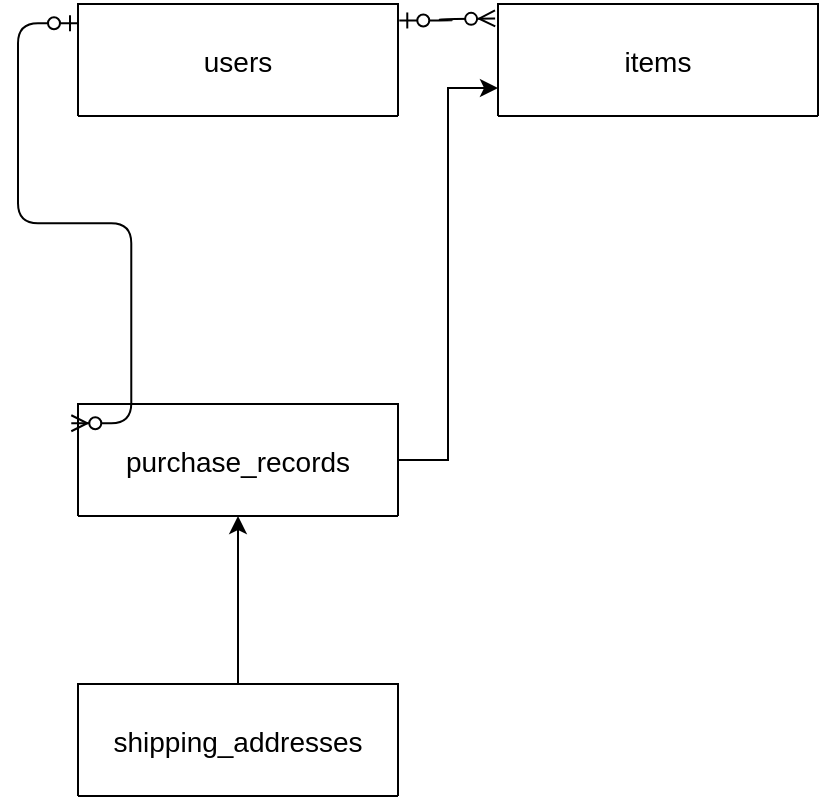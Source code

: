 <mxfile>
    <diagram id="HUGXoQ8isnVOg2FBGazs" name="ページ1">
        <mxGraphModel dx="1280" dy="667" grid="1" gridSize="10" guides="1" tooltips="1" connect="1" arrows="1" fold="1" page="1" pageScale="1" pageWidth="827" pageHeight="1169" math="0" shadow="0">
            <root>
                <mxCell id="0"/>
                <mxCell id="1" parent="0"/>
                <mxCell id="119RQgGnVpth44yNPDYI-1" value="users" style="swimlane;fontStyle=0;childLayout=stackLayout;horizontal=1;startSize=56;horizontalStack=0;resizeParent=1;resizeParentMax=0;resizeLast=0;collapsible=1;marginBottom=0;align=center;fontSize=14;" vertex="1" parent="1">
                    <mxGeometry x="20" y="50" width="160" height="56" as="geometry"/>
                </mxCell>
                <mxCell id="119RQgGnVpth44yNPDYI-5" value="items" style="swimlane;fontStyle=0;childLayout=stackLayout;horizontal=1;startSize=56;horizontalStack=0;resizeParent=1;resizeParentMax=0;resizeLast=0;collapsible=1;marginBottom=0;align=center;fontSize=14;" vertex="1" parent="1">
                    <mxGeometry x="230" y="50" width="160" height="56" as="geometry"/>
                </mxCell>
                <mxCell id="119RQgGnVpth44yNPDYI-64" style="edgeStyle=orthogonalEdgeStyle;rounded=0;orthogonalLoop=1;jettySize=auto;html=1;entryX=0;entryY=0.75;entryDx=0;entryDy=0;" edge="1" parent="1" source="119RQgGnVpth44yNPDYI-9" target="119RQgGnVpth44yNPDYI-5">
                    <mxGeometry relative="1" as="geometry"/>
                </mxCell>
                <mxCell id="119RQgGnVpth44yNPDYI-9" value="purchase_records" style="swimlane;fontStyle=0;childLayout=stackLayout;horizontal=1;startSize=56;horizontalStack=0;resizeParent=1;resizeParentMax=0;resizeLast=0;collapsible=1;marginBottom=0;align=center;fontSize=14;" vertex="1" parent="1">
                    <mxGeometry x="20" y="250" width="160" height="56" as="geometry"/>
                </mxCell>
                <mxCell id="119RQgGnVpth44yNPDYI-65" style="edgeStyle=orthogonalEdgeStyle;rounded=0;orthogonalLoop=1;jettySize=auto;html=1;entryX=0.5;entryY=1;entryDx=0;entryDy=0;" edge="1" parent="1" source="119RQgGnVpth44yNPDYI-13" target="119RQgGnVpth44yNPDYI-9">
                    <mxGeometry relative="1" as="geometry"/>
                </mxCell>
                <mxCell id="119RQgGnVpth44yNPDYI-13" value="shipping_addresses" style="swimlane;fontStyle=0;childLayout=stackLayout;horizontal=1;startSize=56;horizontalStack=0;resizeParent=1;resizeParentMax=0;resizeLast=0;collapsible=1;marginBottom=0;align=center;fontSize=14;" vertex="1" parent="1">
                    <mxGeometry x="20" y="390" width="160" height="56" as="geometry"/>
                </mxCell>
                <mxCell id="119RQgGnVpth44yNPDYI-38" value="" style="edgeStyle=entityRelationEdgeStyle;fontSize=12;html=1;endArrow=ERzeroToMany;startArrow=ERzeroToOne;exitX=0;exitY=0.172;exitDx=0;exitDy=0;exitPerimeter=0;entryX=-0.021;entryY=0.172;entryDx=0;entryDy=0;entryPerimeter=0;" edge="1" parent="1" source="119RQgGnVpth44yNPDYI-1" target="119RQgGnVpth44yNPDYI-9">
                    <mxGeometry width="100" height="100" relative="1" as="geometry">
                        <mxPoint x="190" y="390" as="sourcePoint"/>
                        <mxPoint x="10" y="270" as="targetPoint"/>
                    </mxGeometry>
                </mxCell>
                <mxCell id="119RQgGnVpth44yNPDYI-39" value="" style="edgeStyle=entityRelationEdgeStyle;fontSize=12;html=1;endArrow=ERzeroToMany;startArrow=ERzeroToOne;entryX=-0.009;entryY=0.129;entryDx=0;entryDy=0;entryPerimeter=0;exitX=1.004;exitY=0.147;exitDx=0;exitDy=0;exitPerimeter=0;" edge="1" parent="1" source="119RQgGnVpth44yNPDYI-1" target="119RQgGnVpth44yNPDYI-5">
                    <mxGeometry width="100" height="100" relative="1" as="geometry">
                        <mxPoint x="170" y="390" as="sourcePoint"/>
                        <mxPoint x="270" y="290" as="targetPoint"/>
                    </mxGeometry>
                </mxCell>
            </root>
        </mxGraphModel>
    </diagram>
</mxfile>
